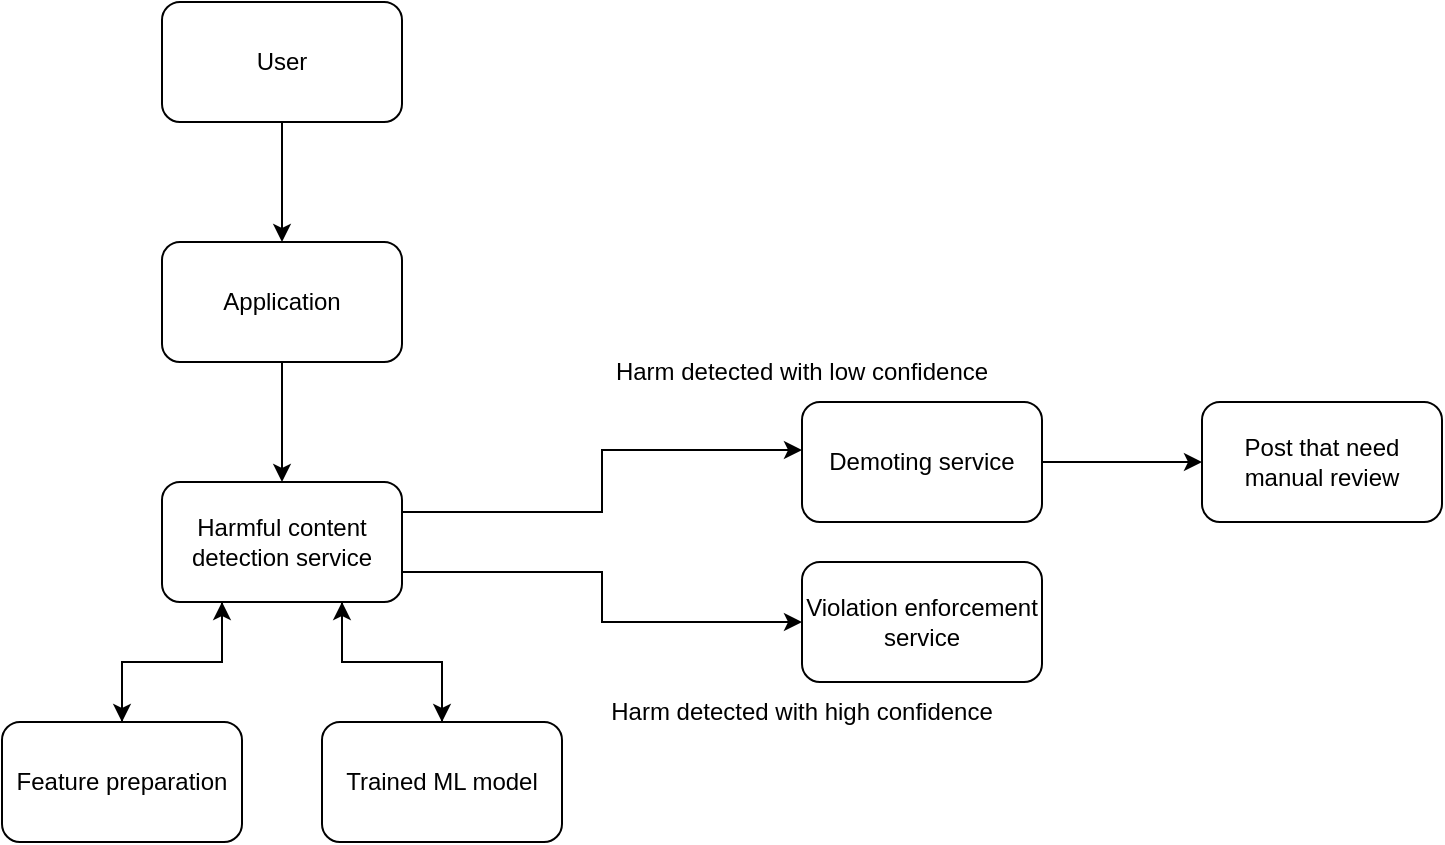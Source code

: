 <mxfile version="22.1.17" type="device">
  <diagram name="Page-1" id="YDHhIk46RyTXh9LSPzu3">
    <mxGraphModel dx="882" dy="578" grid="1" gridSize="10" guides="1" tooltips="1" connect="1" arrows="1" fold="1" page="1" pageScale="1" pageWidth="850" pageHeight="1100" math="0" shadow="0">
      <root>
        <mxCell id="0" />
        <mxCell id="1" parent="0" />
        <mxCell id="hH-htTxVrFFnzAHh6rzm-9" style="edgeStyle=orthogonalEdgeStyle;rounded=0;orthogonalLoop=1;jettySize=auto;html=1;exitX=0.5;exitY=1;exitDx=0;exitDy=0;entryX=0.5;entryY=0;entryDx=0;entryDy=0;" edge="1" parent="1" source="hH-htTxVrFFnzAHh6rzm-1" target="hH-htTxVrFFnzAHh6rzm-2">
          <mxGeometry relative="1" as="geometry" />
        </mxCell>
        <mxCell id="hH-htTxVrFFnzAHh6rzm-1" value="User" style="rounded=1;whiteSpace=wrap;html=1;" vertex="1" parent="1">
          <mxGeometry x="160" y="80" width="120" height="60" as="geometry" />
        </mxCell>
        <mxCell id="hH-htTxVrFFnzAHh6rzm-10" style="edgeStyle=orthogonalEdgeStyle;rounded=0;orthogonalLoop=1;jettySize=auto;html=1;exitX=0.5;exitY=1;exitDx=0;exitDy=0;" edge="1" parent="1" source="hH-htTxVrFFnzAHh6rzm-2" target="hH-htTxVrFFnzAHh6rzm-3">
          <mxGeometry relative="1" as="geometry" />
        </mxCell>
        <mxCell id="hH-htTxVrFFnzAHh6rzm-2" value="Application" style="rounded=1;whiteSpace=wrap;html=1;" vertex="1" parent="1">
          <mxGeometry x="160" y="200" width="120" height="60" as="geometry" />
        </mxCell>
        <mxCell id="hH-htTxVrFFnzAHh6rzm-16" style="edgeStyle=orthogonalEdgeStyle;rounded=0;orthogonalLoop=1;jettySize=auto;html=1;exitX=1;exitY=0.75;exitDx=0;exitDy=0;entryX=0;entryY=0.5;entryDx=0;entryDy=0;" edge="1" parent="1" source="hH-htTxVrFFnzAHh6rzm-3" target="hH-htTxVrFFnzAHh6rzm-5">
          <mxGeometry relative="1" as="geometry" />
        </mxCell>
        <mxCell id="hH-htTxVrFFnzAHh6rzm-20" style="edgeStyle=orthogonalEdgeStyle;rounded=0;orthogonalLoop=1;jettySize=auto;html=1;exitX=0.75;exitY=1;exitDx=0;exitDy=0;" edge="1" parent="1" source="hH-htTxVrFFnzAHh6rzm-3" target="hH-htTxVrFFnzAHh6rzm-7">
          <mxGeometry relative="1" as="geometry" />
        </mxCell>
        <mxCell id="hH-htTxVrFFnzAHh6rzm-22" style="edgeStyle=orthogonalEdgeStyle;rounded=0;orthogonalLoop=1;jettySize=auto;html=1;exitX=0.25;exitY=1;exitDx=0;exitDy=0;entryX=0.5;entryY=0;entryDx=0;entryDy=0;" edge="1" parent="1" source="hH-htTxVrFFnzAHh6rzm-3" target="hH-htTxVrFFnzAHh6rzm-6">
          <mxGeometry relative="1" as="geometry" />
        </mxCell>
        <mxCell id="hH-htTxVrFFnzAHh6rzm-3" value="Harmful content detection service" style="rounded=1;whiteSpace=wrap;html=1;" vertex="1" parent="1">
          <mxGeometry x="160" y="320" width="120" height="60" as="geometry" />
        </mxCell>
        <mxCell id="hH-htTxVrFFnzAHh6rzm-17" style="edgeStyle=orthogonalEdgeStyle;rounded=0;orthogonalLoop=1;jettySize=auto;html=1;exitX=1;exitY=0.5;exitDx=0;exitDy=0;entryX=0;entryY=0.5;entryDx=0;entryDy=0;" edge="1" parent="1" source="hH-htTxVrFFnzAHh6rzm-4" target="hH-htTxVrFFnzAHh6rzm-8">
          <mxGeometry relative="1" as="geometry" />
        </mxCell>
        <mxCell id="hH-htTxVrFFnzAHh6rzm-4" value="Demoting service" style="rounded=1;whiteSpace=wrap;html=1;" vertex="1" parent="1">
          <mxGeometry x="480" y="280" width="120" height="60" as="geometry" />
        </mxCell>
        <mxCell id="hH-htTxVrFFnzAHh6rzm-5" value="Violation enforcement service" style="rounded=1;whiteSpace=wrap;html=1;" vertex="1" parent="1">
          <mxGeometry x="480" y="360" width="120" height="60" as="geometry" />
        </mxCell>
        <mxCell id="hH-htTxVrFFnzAHh6rzm-23" style="edgeStyle=orthogonalEdgeStyle;rounded=0;orthogonalLoop=1;jettySize=auto;html=1;exitX=0.5;exitY=0;exitDx=0;exitDy=0;entryX=0.25;entryY=1;entryDx=0;entryDy=0;" edge="1" parent="1" source="hH-htTxVrFFnzAHh6rzm-6" target="hH-htTxVrFFnzAHh6rzm-3">
          <mxGeometry relative="1" as="geometry" />
        </mxCell>
        <mxCell id="hH-htTxVrFFnzAHh6rzm-6" value="Feature preparation" style="rounded=1;whiteSpace=wrap;html=1;" vertex="1" parent="1">
          <mxGeometry x="80" y="440" width="120" height="60" as="geometry" />
        </mxCell>
        <mxCell id="hH-htTxVrFFnzAHh6rzm-21" style="edgeStyle=orthogonalEdgeStyle;rounded=0;orthogonalLoop=1;jettySize=auto;html=1;exitX=0.5;exitY=0;exitDx=0;exitDy=0;entryX=0.75;entryY=1;entryDx=0;entryDy=0;" edge="1" parent="1" source="hH-htTxVrFFnzAHh6rzm-7" target="hH-htTxVrFFnzAHh6rzm-3">
          <mxGeometry relative="1" as="geometry" />
        </mxCell>
        <mxCell id="hH-htTxVrFFnzAHh6rzm-7" value="Trained ML model" style="rounded=1;whiteSpace=wrap;html=1;" vertex="1" parent="1">
          <mxGeometry x="240" y="440" width="120" height="60" as="geometry" />
        </mxCell>
        <mxCell id="hH-htTxVrFFnzAHh6rzm-8" value="Post that need manual review" style="rounded=1;whiteSpace=wrap;html=1;" vertex="1" parent="1">
          <mxGeometry x="680" y="280" width="120" height="60" as="geometry" />
        </mxCell>
        <mxCell id="hH-htTxVrFFnzAHh6rzm-15" style="edgeStyle=orthogonalEdgeStyle;rounded=0;orthogonalLoop=1;jettySize=auto;html=1;exitX=1;exitY=0.25;exitDx=0;exitDy=0;entryX=0;entryY=0.4;entryDx=0;entryDy=0;entryPerimeter=0;" edge="1" parent="1" source="hH-htTxVrFFnzAHh6rzm-3" target="hH-htTxVrFFnzAHh6rzm-4">
          <mxGeometry relative="1" as="geometry" />
        </mxCell>
        <mxCell id="hH-htTxVrFFnzAHh6rzm-18" value="Harm detected with low confidence" style="text;html=1;strokeColor=none;fillColor=none;align=center;verticalAlign=middle;whiteSpace=wrap;rounded=0;" vertex="1" parent="1">
          <mxGeometry x="360" y="250" width="240" height="30" as="geometry" />
        </mxCell>
        <mxCell id="hH-htTxVrFFnzAHh6rzm-19" value="Harm detected with high confidence" style="text;html=1;strokeColor=none;fillColor=none;align=center;verticalAlign=middle;whiteSpace=wrap;rounded=0;" vertex="1" parent="1">
          <mxGeometry x="360" y="420" width="240" height="30" as="geometry" />
        </mxCell>
      </root>
    </mxGraphModel>
  </diagram>
</mxfile>
